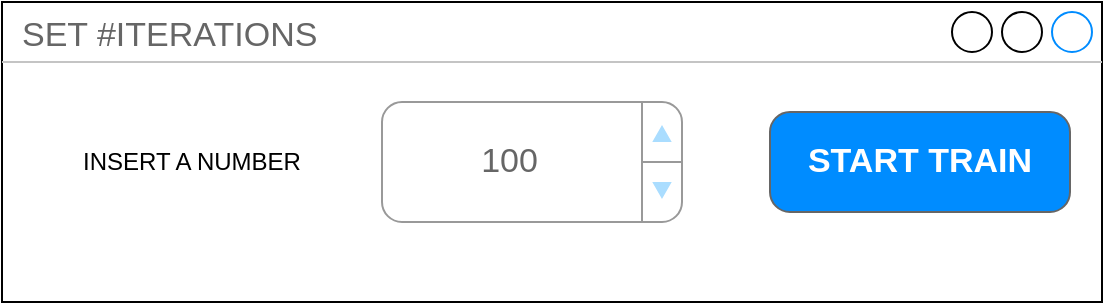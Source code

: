 <mxfile version="22.1.3" type="github">
  <diagram name="Page-1" id="wer774QDCLdqPKFxQI3J">
    <mxGraphModel dx="794" dy="464" grid="1" gridSize="10" guides="1" tooltips="1" connect="1" arrows="1" fold="1" page="1" pageScale="1" pageWidth="827" pageHeight="1169" math="0" shadow="0">
      <root>
        <mxCell id="0" />
        <mxCell id="1" parent="0" />
        <mxCell id="6WH9wdnDkTbEMo3UKf4A-1" value="SET #ITERATIONS" style="strokeWidth=1;shadow=0;dashed=0;align=center;html=1;shape=mxgraph.mockup.containers.window;align=left;verticalAlign=top;spacingLeft=8;strokeColor2=#008cff;strokeColor3=#c4c4c4;fontColor=#666666;mainText=;fontSize=17;labelBackgroundColor=none;whiteSpace=wrap;" vertex="1" parent="1">
          <mxGeometry x="130" y="50" width="550" height="150" as="geometry" />
        </mxCell>
        <mxCell id="6WH9wdnDkTbEMo3UKf4A-2" value="&lt;table cellpadding=&quot;0&quot; cellspacing=&quot;0&quot; style=&quot;width:100%;height:100%;&quot;&gt;&lt;tbody&gt;&lt;tr&gt;&lt;td style=&quot;width:85%&quot;&gt;100&lt;/td&gt;&lt;td style=&quot;width:15%&quot;&gt;&lt;/td&gt;&lt;/tr&gt;&lt;/tbody&gt;&lt;/table&gt;" style="strokeWidth=1;shadow=0;dashed=0;align=center;html=1;shape=mxgraph.mockup.forms.spinner;strokeColor=#999999;spinLayout=right;spinStyle=normal;adjStyle=triangle;fillColor=#aaddff;fontSize=17;fontColor=#666666;mainText=;html=1;overflow=fill;" vertex="1" parent="1">
          <mxGeometry x="320" y="100" width="150" height="60" as="geometry" />
        </mxCell>
        <mxCell id="6WH9wdnDkTbEMo3UKf4A-3" value="INSERT A NUMBER" style="text;html=1;strokeColor=none;fillColor=none;align=center;verticalAlign=middle;whiteSpace=wrap;rounded=0;" vertex="1" parent="1">
          <mxGeometry x="150" y="115" width="150" height="30" as="geometry" />
        </mxCell>
        <mxCell id="6WH9wdnDkTbEMo3UKf4A-4" value="START TRAIN" style="strokeWidth=1;shadow=0;dashed=0;align=center;html=1;shape=mxgraph.mockup.buttons.button;strokeColor=#666666;fontColor=#ffffff;mainText=;buttonStyle=round;fontSize=17;fontStyle=1;fillColor=#008cff;whiteSpace=wrap;" vertex="1" parent="1">
          <mxGeometry x="514" y="105" width="150" height="50" as="geometry" />
        </mxCell>
      </root>
    </mxGraphModel>
  </diagram>
</mxfile>
